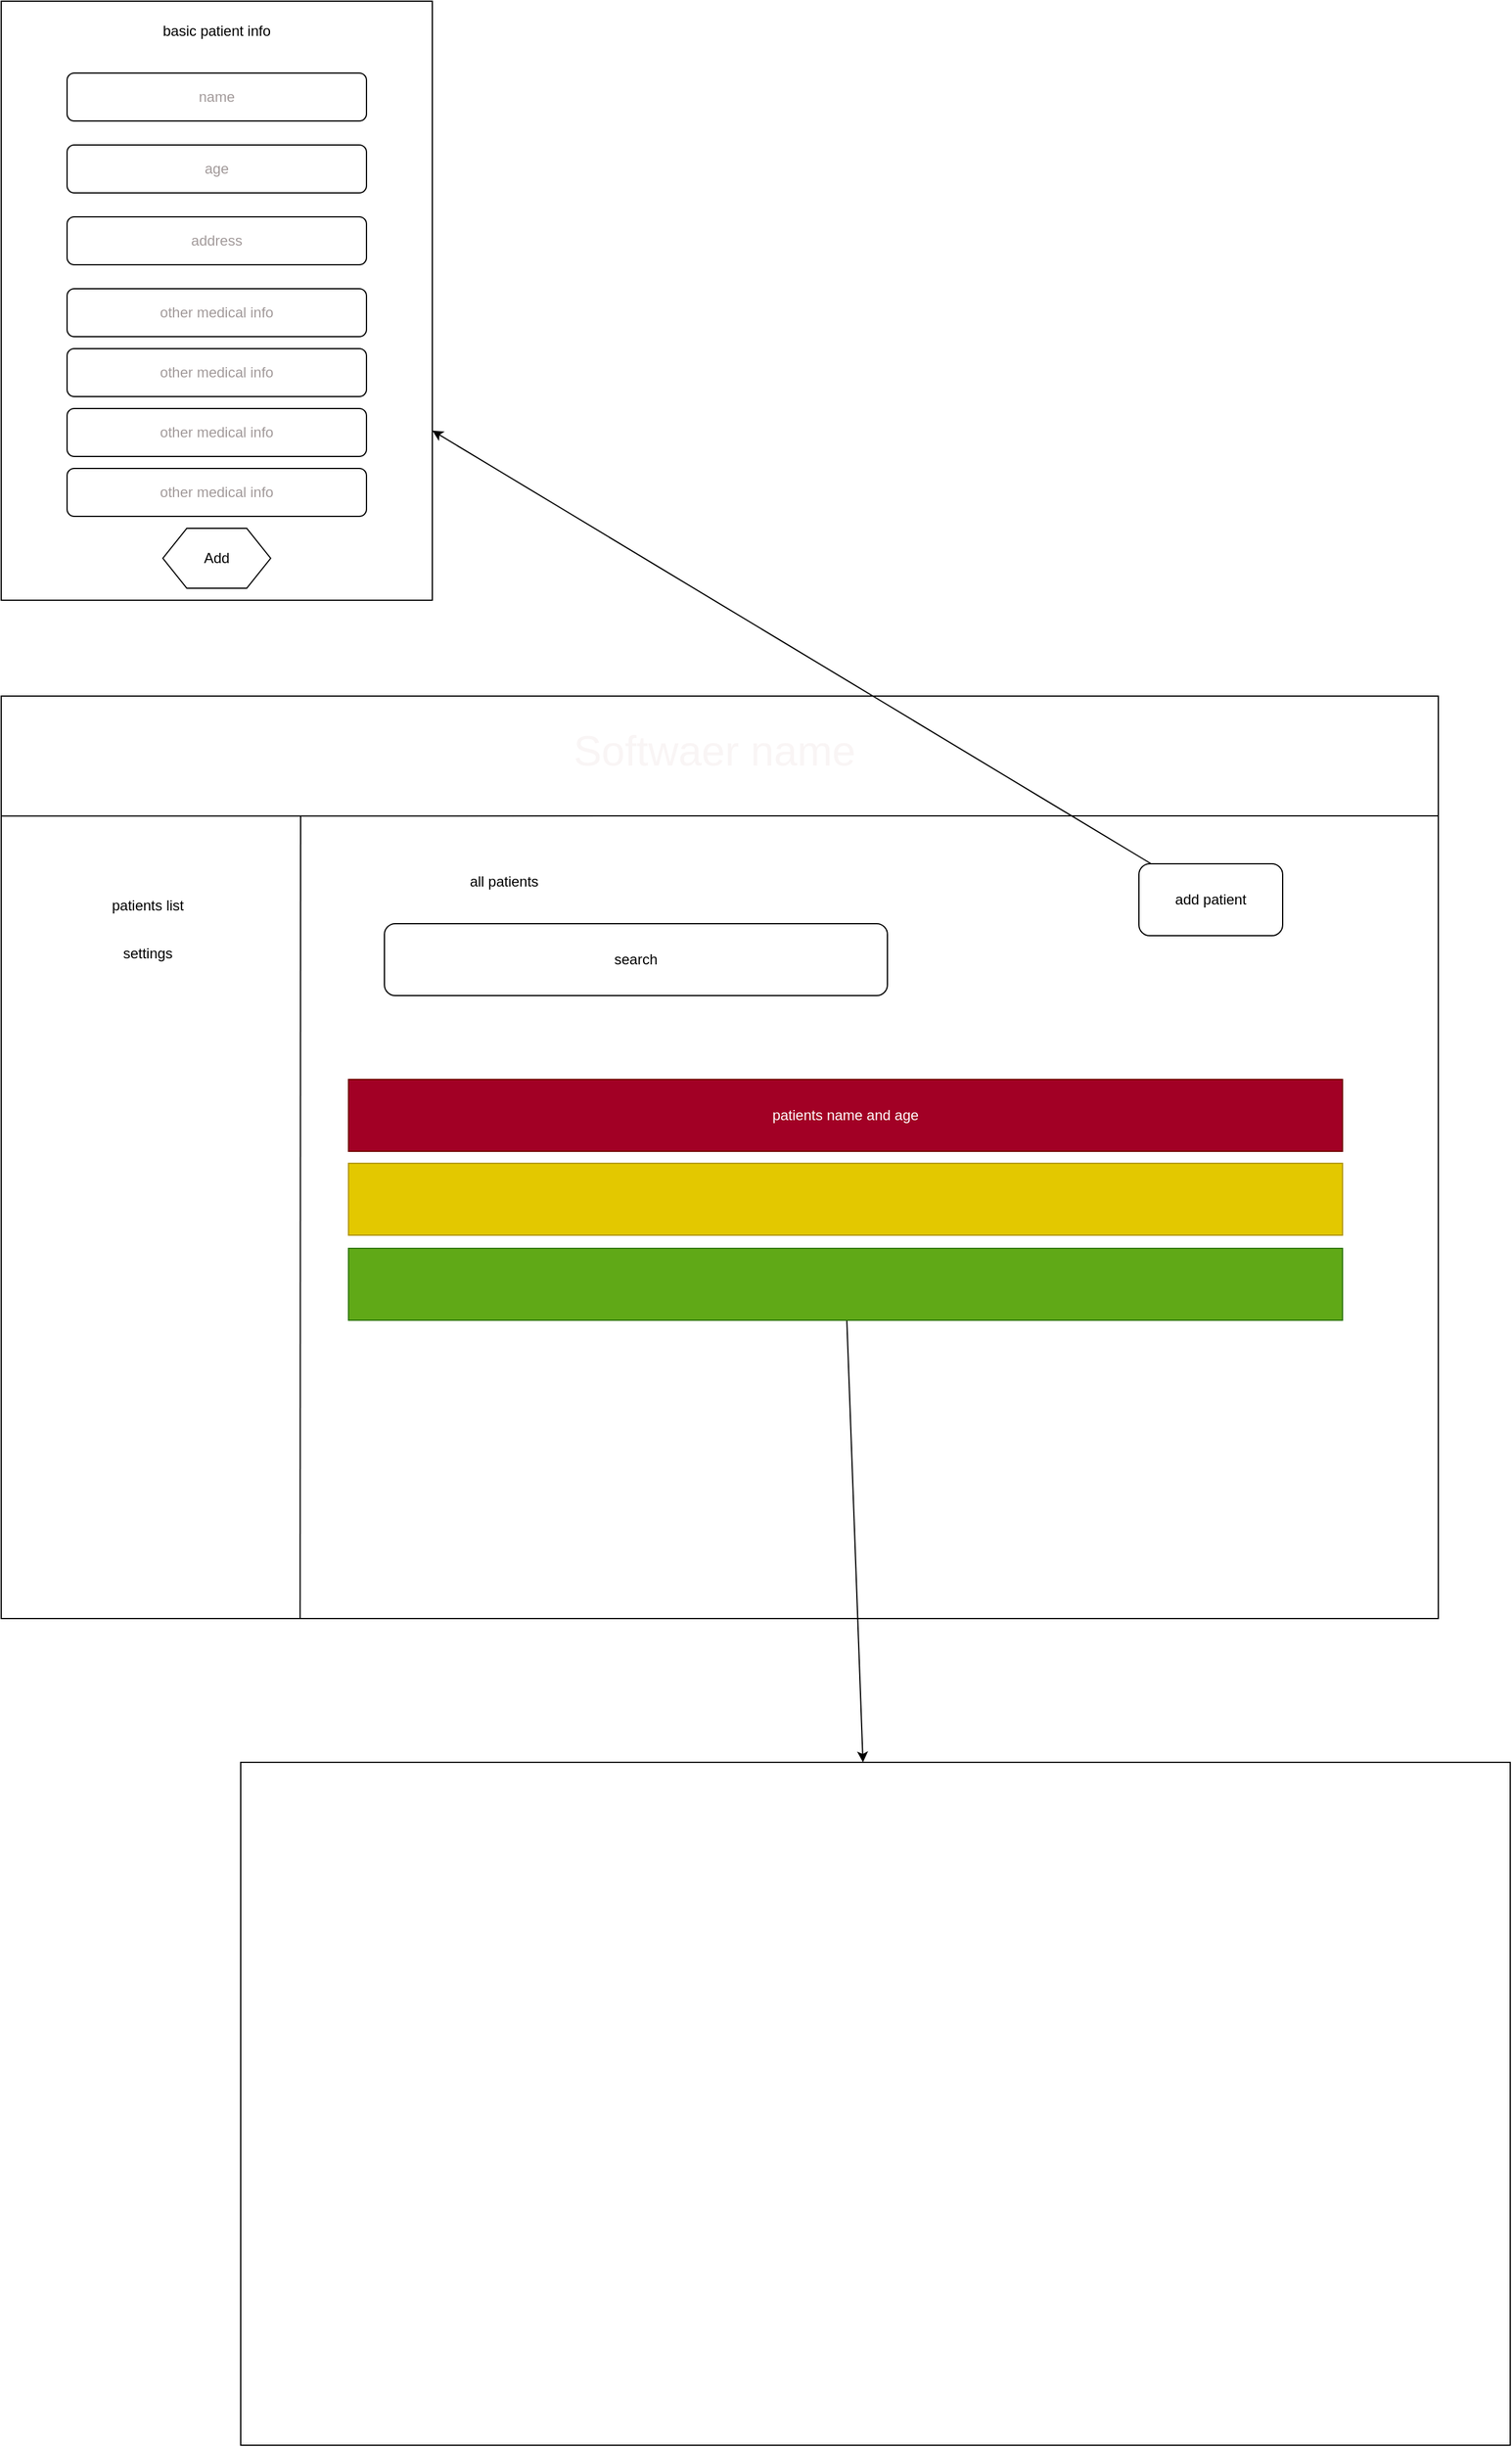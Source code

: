 <mxfile>
    <diagram id="aFMf3kg4D1noTRi9Oqz4" name="Page-1">
        <mxGraphModel dx="1647" dy="1262" grid="1" gridSize="10" guides="1" tooltips="1" connect="1" arrows="1" fold="1" page="1" pageScale="1" pageWidth="850" pageHeight="1100" math="0" shadow="0">
            <root>
                <mxCell id="0"/>
                <mxCell id="1" parent="0"/>
                <mxCell id="2" value="" style="rounded=0;whiteSpace=wrap;html=1;" parent="1" vertex="1">
                    <mxGeometry x="90" y="150" width="360" height="500" as="geometry"/>
                </mxCell>
                <mxCell id="3" value="name" style="rounded=1;whiteSpace=wrap;html=1;fontColor=#a29a9a;" parent="1" vertex="1">
                    <mxGeometry x="145" y="210" width="250" height="40" as="geometry"/>
                </mxCell>
                <mxCell id="4" value="basic patient info" style="text;html=1;strokeColor=none;fillColor=none;align=center;verticalAlign=middle;whiteSpace=wrap;rounded=0;" parent="1" vertex="1">
                    <mxGeometry x="210" y="160" width="120" height="30" as="geometry"/>
                </mxCell>
                <mxCell id="5" value="age" style="rounded=1;whiteSpace=wrap;html=1;fontColor=#a29a9a;" parent="1" vertex="1">
                    <mxGeometry x="145" y="270" width="250" height="40" as="geometry"/>
                </mxCell>
                <mxCell id="6" value="address" style="rounded=1;whiteSpace=wrap;html=1;fontColor=#a29a9a;" parent="1" vertex="1">
                    <mxGeometry x="145" y="330" width="250" height="40" as="geometry"/>
                </mxCell>
                <mxCell id="7" value="other medical info" style="rounded=1;whiteSpace=wrap;html=1;fontColor=#a29a9a;" parent="1" vertex="1">
                    <mxGeometry x="145" y="390" width="250" height="40" as="geometry"/>
                </mxCell>
                <mxCell id="8" value="other medical info" style="rounded=1;whiteSpace=wrap;html=1;fontColor=#a29a9a;" parent="1" vertex="1">
                    <mxGeometry x="145" y="440" width="250" height="40" as="geometry"/>
                </mxCell>
                <mxCell id="9" value="other medical info" style="rounded=1;whiteSpace=wrap;html=1;fontColor=#a29a9a;" parent="1" vertex="1">
                    <mxGeometry x="145" y="490" width="250" height="40" as="geometry"/>
                </mxCell>
                <mxCell id="10" value="other medical info" style="rounded=1;whiteSpace=wrap;html=1;fontColor=#a29a9a;" parent="1" vertex="1">
                    <mxGeometry x="145" y="540" width="250" height="40" as="geometry"/>
                </mxCell>
                <mxCell id="11" value="Add" style="shape=hexagon;perimeter=hexagonPerimeter2;whiteSpace=wrap;html=1;fixedSize=1;" parent="1" vertex="1">
                    <mxGeometry x="225" y="590" width="90" height="50" as="geometry"/>
                </mxCell>
                <mxCell id="13" value="" style="rounded=0;whiteSpace=wrap;html=1;fontColor=#a29a9a;" parent="1" vertex="1">
                    <mxGeometry x="90" y="730" width="1200" height="770" as="geometry"/>
                </mxCell>
                <mxCell id="14" value="" style="endArrow=none;html=1;fontColor=#a29a9a;entryX=0;entryY=0.13;entryDx=0;entryDy=0;entryPerimeter=0;" parent="1" target="13" edge="1">
                    <mxGeometry width="50" height="50" relative="1" as="geometry">
                        <mxPoint x="1290" y="830" as="sourcePoint"/>
                        <mxPoint x="710" y="1080" as="targetPoint"/>
                    </mxGeometry>
                </mxCell>
                <mxCell id="15" value="&lt;font style=&quot;font-size: 35px;&quot; color=&quot;#f9f5f5&quot;&gt;Softwaer name&amp;nbsp;&lt;/font&gt;" style="text;html=1;align=center;verticalAlign=middle;resizable=0;points=[];autosize=1;strokeColor=none;fillColor=none;fontColor=#a29a9a;" parent="1" vertex="1">
                    <mxGeometry x="555" y="745" width="270" height="60" as="geometry"/>
                </mxCell>
                <mxCell id="16" value="" style="endArrow=none;html=1;fontSize=35;fontColor=#f9f5f5;exitX=0.208;exitY=1;exitDx=0;exitDy=0;exitPerimeter=0;" parent="1" source="13" edge="1">
                    <mxGeometry width="50" height="50" relative="1" as="geometry">
                        <mxPoint x="660" y="1120" as="sourcePoint"/>
                        <mxPoint x="340" y="830" as="targetPoint"/>
                    </mxGeometry>
                </mxCell>
                <mxCell id="17" value="patients list" style="text;html=1;strokeColor=none;fillColor=none;align=center;verticalAlign=middle;whiteSpace=wrap;rounded=0;" vertex="1" parent="1">
                    <mxGeometry x="160" y="890" width="105" height="30" as="geometry"/>
                </mxCell>
                <mxCell id="18" value="settings" style="text;html=1;strokeColor=none;fillColor=none;align=center;verticalAlign=middle;whiteSpace=wrap;rounded=0;" vertex="1" parent="1">
                    <mxGeometry x="160" y="930" width="105" height="30" as="geometry"/>
                </mxCell>
                <mxCell id="25" style="edgeStyle=none;html=1;" edge="1" parent="1" source="19" target="2">
                    <mxGeometry relative="1" as="geometry"/>
                </mxCell>
                <mxCell id="19" value="add patient" style="rounded=1;whiteSpace=wrap;html=1;" vertex="1" parent="1">
                    <mxGeometry x="1040" y="870" width="120" height="60" as="geometry"/>
                </mxCell>
                <mxCell id="27" style="edgeStyle=none;html=1;" edge="1" parent="1" source="20" target="26">
                    <mxGeometry relative="1" as="geometry"/>
                </mxCell>
                <mxCell id="20" value="" style="rounded=0;whiteSpace=wrap;html=1;fillColor=#60a917;fontColor=#ffffff;strokeColor=#2D7600;" vertex="1" parent="1">
                    <mxGeometry x="380" y="1191" width="830" height="60" as="geometry"/>
                </mxCell>
                <mxCell id="21" value="patients name and age" style="rounded=0;whiteSpace=wrap;html=1;fillColor=#a20025;fontColor=#ffffff;strokeColor=#6F0000;" vertex="1" parent="1">
                    <mxGeometry x="380" y="1050" width="830" height="60" as="geometry"/>
                </mxCell>
                <mxCell id="22" value="" style="rounded=0;whiteSpace=wrap;html=1;fillColor=#e3c800;fontColor=#000000;strokeColor=#B09500;" vertex="1" parent="1">
                    <mxGeometry x="380" y="1120" width="830" height="60" as="geometry"/>
                </mxCell>
                <mxCell id="23" value="search" style="rounded=1;whiteSpace=wrap;html=1;" vertex="1" parent="1">
                    <mxGeometry x="410" y="920" width="420" height="60" as="geometry"/>
                </mxCell>
                <mxCell id="24" value="all patients" style="text;html=1;strokeColor=none;fillColor=none;align=center;verticalAlign=middle;whiteSpace=wrap;rounded=0;" vertex="1" parent="1">
                    <mxGeometry x="480" y="870" width="60" height="30" as="geometry"/>
                </mxCell>
                <mxCell id="26" value="" style="rounded=0;whiteSpace=wrap;html=1;" vertex="1" parent="1">
                    <mxGeometry x="290" y="1620" width="1060" height="570" as="geometry"/>
                </mxCell>
            </root>
        </mxGraphModel>
    </diagram>
</mxfile>